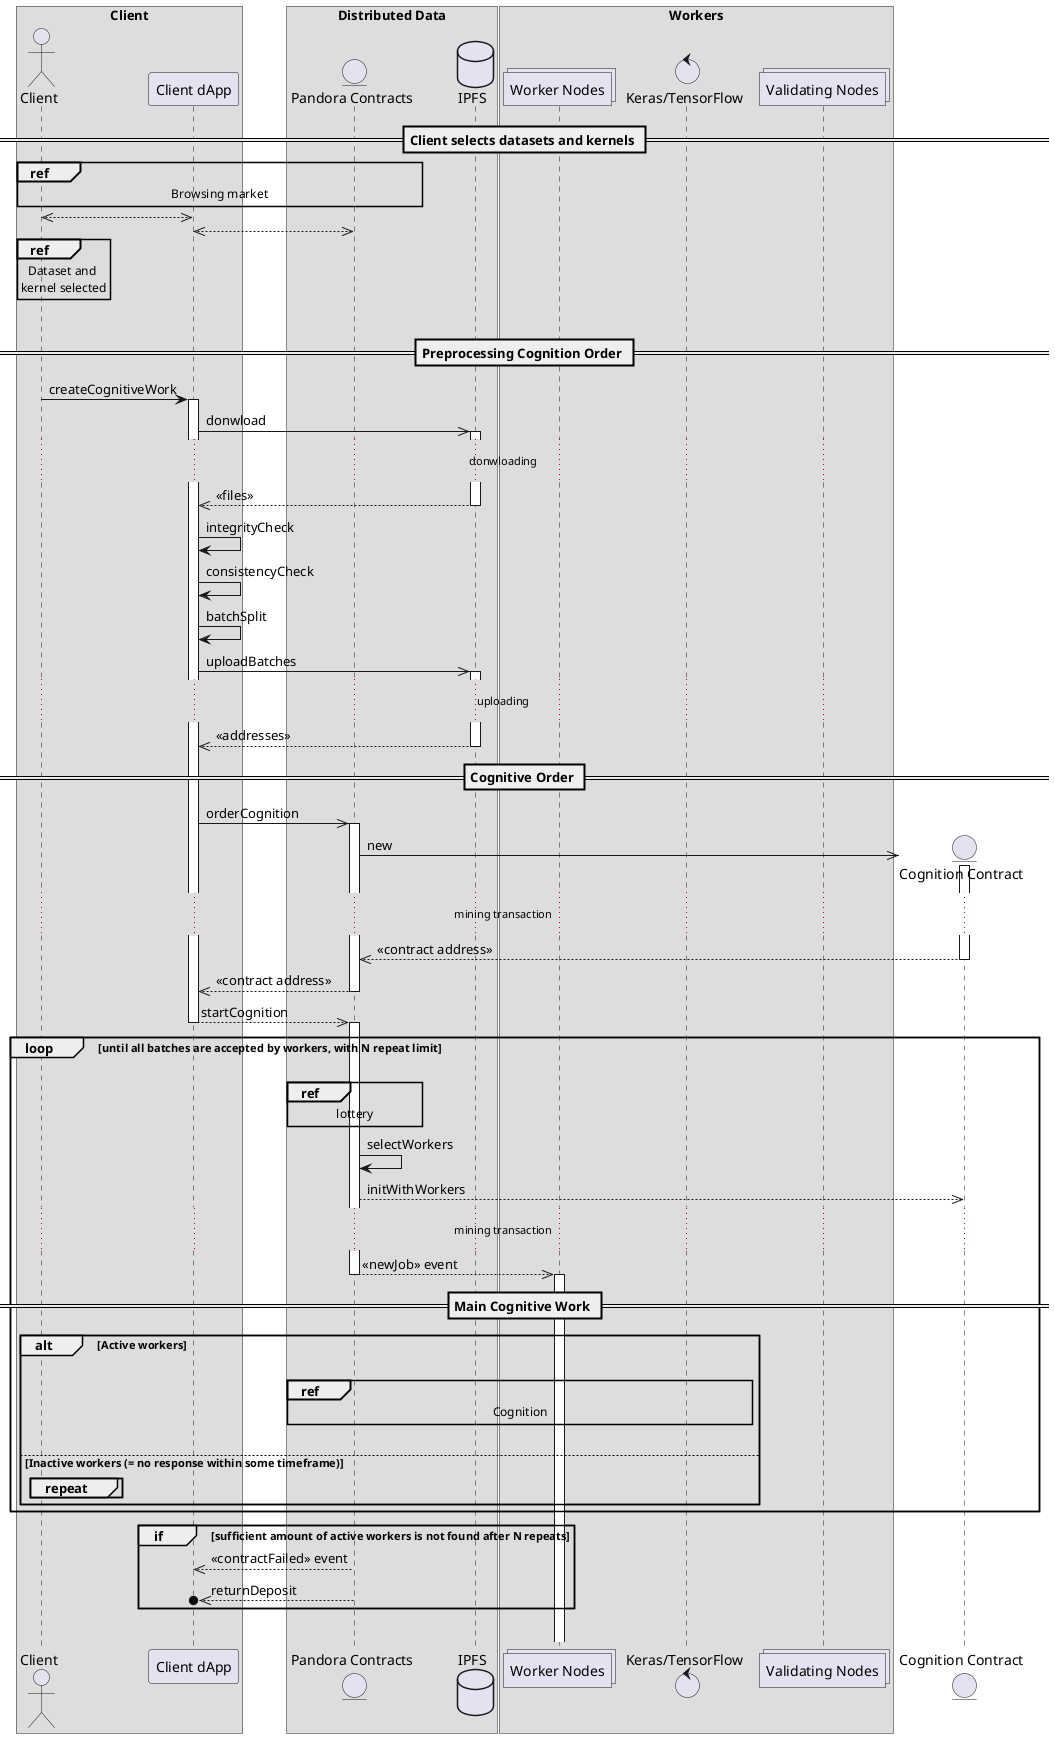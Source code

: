 @startuml
box "Client"
  actor "Client" as client
  participant "Client dApp" as dapp
end box

box "Distributed Data"
  entity "Pandora Contracts" as pandora
  database "IPFS" as ipfs
end box

box "Workers"
  collections "Worker Nodes" as workers
  control "Keras/TensorFlow" as nn
  collections "Validating Nodes" as validators
end box

== Client selects datasets and kernels ==

ref over client, dapp, pandora: Browsing market
client <<-->> dapp
dapp <<-->> pandora
ref over client
  Dataset and 
  kernel selected
end ref

|||

== Preprocessing Cognition Order ==

client -> dapp: createCognitiveWork
activate dapp
dapp ->> ipfs: donwload
activate ipfs
... donwloading ...
ipfs -->> dapp: << files >>
deactivate ipfs

dapp -> dapp: integrityCheck
dapp -> dapp: consistencyCheck
dapp -> dapp: batchSplit
dapp ->> ipfs: uploadBatches
activate ipfs
... uploading ...
ipfs -->> dapp: << addresses >>
deactivate ipfs

== Cognitive Order ==

dapp ->> pandora: orderCognition
activate pandora
create entity "Cognition Contract" as cognition
pandora ->> cognition: new
activate cognition
... mining transaction ...
cognition -->> pandora: << contract address >>
deactivate cognition

pandora -->> dapp: << contract address >>
deactivate pandora

dapp -->> pandora: startCognition
deactivate dapp
activate pandora

loop until all batches are accepted by workers, with N repeat limit
  |||
  ref over pandora: lottery
  pandora -> pandora: selectWorkers
  pandora -->> cognition: initWithWorkers
... mining transaction ...
  pandora -->> workers: << newJob >> event
  deactivate pandora

== Main Cognitive Work ==
  activate workers

  alt Active workers
    |||
    ref over pandora, nn: Cognition
    |||
  else Inactive workers (= no response within some timeframe)
    group repeat
    end
  end
end

group if [sufficient amount of active workers is not found after N repeats]
  activate pandora
  pandora -->> dapp: << contractFailed >> event
  pandora -->>o dapp: returnDeposit
  deactivate pandora
end
|||
@enduml
